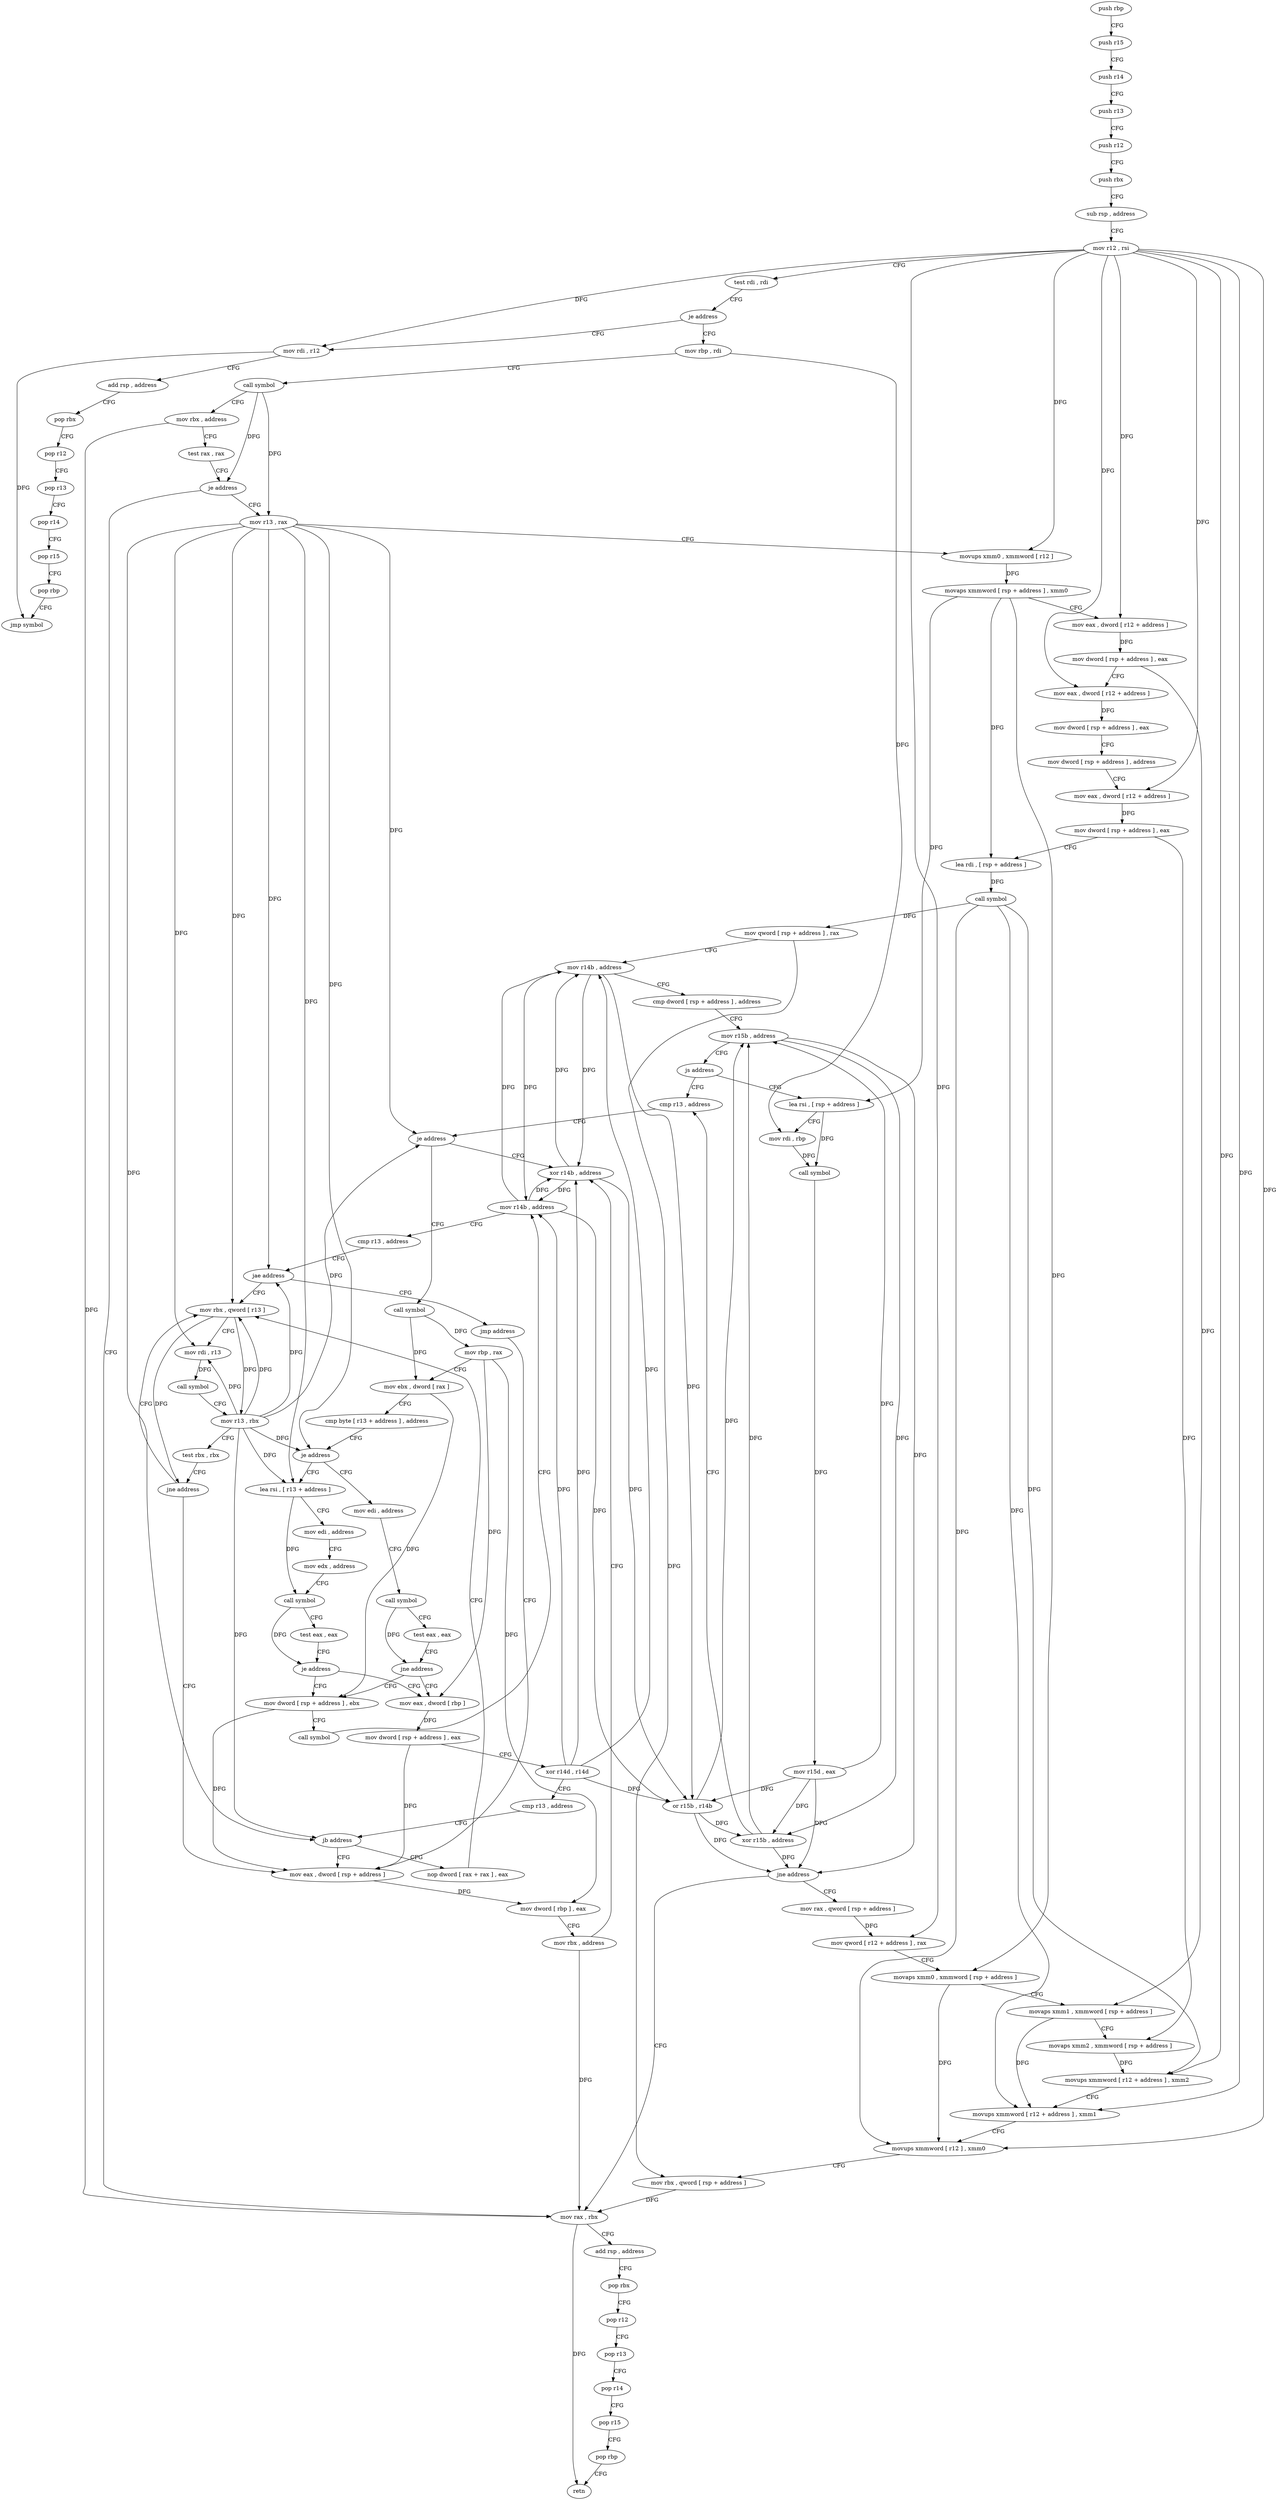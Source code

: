 digraph "func" {
"4388176" [label = "push rbp" ]
"4388177" [label = "push r15" ]
"4388179" [label = "push r14" ]
"4388181" [label = "push r13" ]
"4388183" [label = "push r12" ]
"4388185" [label = "push rbx" ]
"4388186" [label = "sub rsp , address" ]
"4388190" [label = "mov r12 , rsi" ]
"4388193" [label = "test rdi , rdi" ]
"4388196" [label = "je address" ]
"4388508" [label = "mov rdi , r12" ]
"4388202" [label = "mov rbp , rdi" ]
"4388511" [label = "add rsp , address" ]
"4388515" [label = "pop rbx" ]
"4388516" [label = "pop r12" ]
"4388518" [label = "pop r13" ]
"4388520" [label = "pop r14" ]
"4388522" [label = "pop r15" ]
"4388524" [label = "pop rbp" ]
"4388525" [label = "jmp symbol" ]
"4388205" [label = "call symbol" ]
"4388210" [label = "mov rbx , address" ]
"4388217" [label = "test rax , rax" ]
"4388220" [label = "je address" ]
"4388490" [label = "mov rax , rbx" ]
"4388226" [label = "mov r13 , rax" ]
"4388493" [label = "add rsp , address" ]
"4388497" [label = "pop rbx" ]
"4388498" [label = "pop r12" ]
"4388500" [label = "pop r13" ]
"4388502" [label = "pop r14" ]
"4388504" [label = "pop r15" ]
"4388506" [label = "pop rbp" ]
"4388507" [label = "retn" ]
"4388229" [label = "movups xmm0 , xmmword [ r12 ]" ]
"4388234" [label = "movaps xmmword [ rsp + address ] , xmm0" ]
"4388239" [label = "mov eax , dword [ r12 + address ]" ]
"4388244" [label = "mov dword [ rsp + address ] , eax" ]
"4388248" [label = "mov eax , dword [ r12 + address ]" ]
"4388253" [label = "mov dword [ rsp + address ] , eax" ]
"4388257" [label = "mov dword [ rsp + address ] , address" ]
"4388265" [label = "mov eax , dword [ r12 + address ]" ]
"4388270" [label = "mov dword [ rsp + address ] , eax" ]
"4388274" [label = "lea rdi , [ rsp + address ]" ]
"4388279" [label = "call symbol" ]
"4388284" [label = "mov qword [ rsp + address ] , rax" ]
"4388289" [label = "mov r14b , address" ]
"4388292" [label = "cmp dword [ rsp + address ] , address" ]
"4388297" [label = "mov r15b , address" ]
"4388300" [label = "js address" ]
"4388322" [label = "cmp r13 , address" ]
"4388302" [label = "lea rsi , [ rsp + address ]" ]
"4388326" [label = "je address" ]
"4388434" [label = "xor r14b , address" ]
"4388328" [label = "call symbol" ]
"4388307" [label = "mov rdi , rbp" ]
"4388310" [label = "call symbol" ]
"4388315" [label = "mov r15d , eax" ]
"4388318" [label = "xor r15b , address" ]
"4388438" [label = "or r15b , r14b" ]
"4388441" [label = "jne address" ]
"4388443" [label = "mov rax , qword [ rsp + address ]" ]
"4388333" [label = "mov rbp , rax" ]
"4388336" [label = "mov ebx , dword [ rax ]" ]
"4388338" [label = "cmp byte [ r13 + address ] , address" ]
"4388343" [label = "je address" ]
"4388530" [label = "mov edi , address" ]
"4388349" [label = "lea rsi , [ r13 + address ]" ]
"4388448" [label = "mov qword [ r12 + address ] , rax" ]
"4388453" [label = "movaps xmm0 , xmmword [ rsp + address ]" ]
"4388458" [label = "movaps xmm1 , xmmword [ rsp + address ]" ]
"4388463" [label = "movaps xmm2 , xmmword [ rsp + address ]" ]
"4388468" [label = "movups xmmword [ r12 + address ] , xmm2" ]
"4388474" [label = "movups xmmword [ r12 + address ] , xmm1" ]
"4388480" [label = "movups xmmword [ r12 ] , xmm0" ]
"4388485" [label = "mov rbx , qword [ rsp + address ]" ]
"4388535" [label = "call symbol" ]
"4388540" [label = "test eax , eax" ]
"4388542" [label = "jne address" ]
"4388376" [label = "mov eax , dword [ rbp ]" ]
"4388548" [label = "mov dword [ rsp + address ] , ebx" ]
"4388353" [label = "mov edi , address" ]
"4388358" [label = "mov edx , address" ]
"4388363" [label = "call symbol" ]
"4388368" [label = "test eax , eax" ]
"4388370" [label = "je address" ]
"4388379" [label = "mov dword [ rsp + address ] , eax" ]
"4388383" [label = "xor r14d , r14d" ]
"4388386" [label = "cmp r13 , address" ]
"4388390" [label = "jb address" ]
"4388420" [label = "mov eax , dword [ rsp + address ]" ]
"4388392" [label = "nop dword [ rax + rax ] , eax" ]
"4388552" [label = "call symbol" ]
"4388557" [label = "mov r14b , address" ]
"4388560" [label = "cmp r13 , address" ]
"4388564" [label = "jae address" ]
"4388400" [label = "mov rbx , qword [ r13 ]" ]
"4388570" [label = "jmp address" ]
"4388424" [label = "mov dword [ rbp ] , eax" ]
"4388427" [label = "mov rbx , address" ]
"4388404" [label = "mov rdi , r13" ]
"4388407" [label = "call symbol" ]
"4388412" [label = "mov r13 , rbx" ]
"4388415" [label = "test rbx , rbx" ]
"4388418" [label = "jne address" ]
"4388176" -> "4388177" [ label = "CFG" ]
"4388177" -> "4388179" [ label = "CFG" ]
"4388179" -> "4388181" [ label = "CFG" ]
"4388181" -> "4388183" [ label = "CFG" ]
"4388183" -> "4388185" [ label = "CFG" ]
"4388185" -> "4388186" [ label = "CFG" ]
"4388186" -> "4388190" [ label = "CFG" ]
"4388190" -> "4388193" [ label = "CFG" ]
"4388190" -> "4388508" [ label = "DFG" ]
"4388190" -> "4388229" [ label = "DFG" ]
"4388190" -> "4388239" [ label = "DFG" ]
"4388190" -> "4388248" [ label = "DFG" ]
"4388190" -> "4388265" [ label = "DFG" ]
"4388190" -> "4388448" [ label = "DFG" ]
"4388190" -> "4388468" [ label = "DFG" ]
"4388190" -> "4388474" [ label = "DFG" ]
"4388190" -> "4388480" [ label = "DFG" ]
"4388193" -> "4388196" [ label = "CFG" ]
"4388196" -> "4388508" [ label = "CFG" ]
"4388196" -> "4388202" [ label = "CFG" ]
"4388508" -> "4388511" [ label = "CFG" ]
"4388508" -> "4388525" [ label = "DFG" ]
"4388202" -> "4388205" [ label = "CFG" ]
"4388202" -> "4388307" [ label = "DFG" ]
"4388511" -> "4388515" [ label = "CFG" ]
"4388515" -> "4388516" [ label = "CFG" ]
"4388516" -> "4388518" [ label = "CFG" ]
"4388518" -> "4388520" [ label = "CFG" ]
"4388520" -> "4388522" [ label = "CFG" ]
"4388522" -> "4388524" [ label = "CFG" ]
"4388524" -> "4388525" [ label = "CFG" ]
"4388205" -> "4388210" [ label = "CFG" ]
"4388205" -> "4388220" [ label = "DFG" ]
"4388205" -> "4388226" [ label = "DFG" ]
"4388210" -> "4388217" [ label = "CFG" ]
"4388210" -> "4388490" [ label = "DFG" ]
"4388217" -> "4388220" [ label = "CFG" ]
"4388220" -> "4388490" [ label = "CFG" ]
"4388220" -> "4388226" [ label = "CFG" ]
"4388490" -> "4388493" [ label = "CFG" ]
"4388490" -> "4388507" [ label = "DFG" ]
"4388226" -> "4388229" [ label = "CFG" ]
"4388226" -> "4388326" [ label = "DFG" ]
"4388226" -> "4388343" [ label = "DFG" ]
"4388226" -> "4388349" [ label = "DFG" ]
"4388226" -> "4388390" [ label = "DFG" ]
"4388226" -> "4388564" [ label = "DFG" ]
"4388226" -> "4388400" [ label = "DFG" ]
"4388226" -> "4388404" [ label = "DFG" ]
"4388493" -> "4388497" [ label = "CFG" ]
"4388497" -> "4388498" [ label = "CFG" ]
"4388498" -> "4388500" [ label = "CFG" ]
"4388500" -> "4388502" [ label = "CFG" ]
"4388502" -> "4388504" [ label = "CFG" ]
"4388504" -> "4388506" [ label = "CFG" ]
"4388506" -> "4388507" [ label = "CFG" ]
"4388229" -> "4388234" [ label = "DFG" ]
"4388234" -> "4388239" [ label = "CFG" ]
"4388234" -> "4388453" [ label = "DFG" ]
"4388234" -> "4388274" [ label = "DFG" ]
"4388234" -> "4388302" [ label = "DFG" ]
"4388239" -> "4388244" [ label = "DFG" ]
"4388244" -> "4388248" [ label = "CFG" ]
"4388244" -> "4388458" [ label = "DFG" ]
"4388248" -> "4388253" [ label = "DFG" ]
"4388253" -> "4388257" [ label = "CFG" ]
"4388257" -> "4388265" [ label = "CFG" ]
"4388265" -> "4388270" [ label = "DFG" ]
"4388270" -> "4388274" [ label = "CFG" ]
"4388270" -> "4388463" [ label = "DFG" ]
"4388274" -> "4388279" [ label = "DFG" ]
"4388279" -> "4388284" [ label = "DFG" ]
"4388279" -> "4388480" [ label = "DFG" ]
"4388279" -> "4388474" [ label = "DFG" ]
"4388279" -> "4388468" [ label = "DFG" ]
"4388284" -> "4388289" [ label = "CFG" ]
"4388284" -> "4388485" [ label = "DFG" ]
"4388289" -> "4388292" [ label = "CFG" ]
"4388289" -> "4388434" [ label = "DFG" ]
"4388289" -> "4388438" [ label = "DFG" ]
"4388289" -> "4388557" [ label = "DFG" ]
"4388292" -> "4388297" [ label = "CFG" ]
"4388297" -> "4388300" [ label = "CFG" ]
"4388297" -> "4388318" [ label = "DFG" ]
"4388297" -> "4388441" [ label = "DFG" ]
"4388300" -> "4388322" [ label = "CFG" ]
"4388300" -> "4388302" [ label = "CFG" ]
"4388322" -> "4388326" [ label = "CFG" ]
"4388302" -> "4388307" [ label = "CFG" ]
"4388302" -> "4388310" [ label = "DFG" ]
"4388326" -> "4388434" [ label = "CFG" ]
"4388326" -> "4388328" [ label = "CFG" ]
"4388434" -> "4388438" [ label = "DFG" ]
"4388434" -> "4388289" [ label = "DFG" ]
"4388434" -> "4388557" [ label = "DFG" ]
"4388328" -> "4388333" [ label = "DFG" ]
"4388328" -> "4388336" [ label = "DFG" ]
"4388307" -> "4388310" [ label = "DFG" ]
"4388310" -> "4388315" [ label = "DFG" ]
"4388315" -> "4388318" [ label = "DFG" ]
"4388315" -> "4388297" [ label = "DFG" ]
"4388315" -> "4388438" [ label = "DFG" ]
"4388315" -> "4388441" [ label = "DFG" ]
"4388318" -> "4388322" [ label = "CFG" ]
"4388318" -> "4388297" [ label = "DFG" ]
"4388318" -> "4388441" [ label = "DFG" ]
"4388438" -> "4388441" [ label = "DFG" ]
"4388438" -> "4388297" [ label = "DFG" ]
"4388438" -> "4388318" [ label = "DFG" ]
"4388441" -> "4388490" [ label = "CFG" ]
"4388441" -> "4388443" [ label = "CFG" ]
"4388443" -> "4388448" [ label = "DFG" ]
"4388333" -> "4388336" [ label = "CFG" ]
"4388333" -> "4388376" [ label = "DFG" ]
"4388333" -> "4388424" [ label = "DFG" ]
"4388336" -> "4388338" [ label = "CFG" ]
"4388336" -> "4388548" [ label = "DFG" ]
"4388338" -> "4388343" [ label = "CFG" ]
"4388343" -> "4388530" [ label = "CFG" ]
"4388343" -> "4388349" [ label = "CFG" ]
"4388530" -> "4388535" [ label = "CFG" ]
"4388349" -> "4388353" [ label = "CFG" ]
"4388349" -> "4388363" [ label = "DFG" ]
"4388448" -> "4388453" [ label = "CFG" ]
"4388453" -> "4388458" [ label = "CFG" ]
"4388453" -> "4388480" [ label = "DFG" ]
"4388458" -> "4388463" [ label = "CFG" ]
"4388458" -> "4388474" [ label = "DFG" ]
"4388463" -> "4388468" [ label = "DFG" ]
"4388468" -> "4388474" [ label = "CFG" ]
"4388474" -> "4388480" [ label = "CFG" ]
"4388480" -> "4388485" [ label = "CFG" ]
"4388485" -> "4388490" [ label = "DFG" ]
"4388535" -> "4388540" [ label = "CFG" ]
"4388535" -> "4388542" [ label = "DFG" ]
"4388540" -> "4388542" [ label = "CFG" ]
"4388542" -> "4388376" [ label = "CFG" ]
"4388542" -> "4388548" [ label = "CFG" ]
"4388376" -> "4388379" [ label = "DFG" ]
"4388548" -> "4388552" [ label = "CFG" ]
"4388548" -> "4388420" [ label = "DFG" ]
"4388353" -> "4388358" [ label = "CFG" ]
"4388358" -> "4388363" [ label = "CFG" ]
"4388363" -> "4388368" [ label = "CFG" ]
"4388363" -> "4388370" [ label = "DFG" ]
"4388368" -> "4388370" [ label = "CFG" ]
"4388370" -> "4388548" [ label = "CFG" ]
"4388370" -> "4388376" [ label = "CFG" ]
"4388379" -> "4388383" [ label = "CFG" ]
"4388379" -> "4388420" [ label = "DFG" ]
"4388383" -> "4388386" [ label = "CFG" ]
"4388383" -> "4388289" [ label = "DFG" ]
"4388383" -> "4388434" [ label = "DFG" ]
"4388383" -> "4388438" [ label = "DFG" ]
"4388383" -> "4388557" [ label = "DFG" ]
"4388386" -> "4388390" [ label = "CFG" ]
"4388390" -> "4388420" [ label = "CFG" ]
"4388390" -> "4388392" [ label = "CFG" ]
"4388420" -> "4388424" [ label = "DFG" ]
"4388392" -> "4388400" [ label = "CFG" ]
"4388552" -> "4388557" [ label = "CFG" ]
"4388557" -> "4388560" [ label = "CFG" ]
"4388557" -> "4388289" [ label = "DFG" ]
"4388557" -> "4388434" [ label = "DFG" ]
"4388557" -> "4388438" [ label = "DFG" ]
"4388560" -> "4388564" [ label = "CFG" ]
"4388564" -> "4388400" [ label = "CFG" ]
"4388564" -> "4388570" [ label = "CFG" ]
"4388400" -> "4388404" [ label = "CFG" ]
"4388400" -> "4388412" [ label = "DFG" ]
"4388400" -> "4388418" [ label = "DFG" ]
"4388570" -> "4388420" [ label = "CFG" ]
"4388424" -> "4388427" [ label = "CFG" ]
"4388427" -> "4388434" [ label = "CFG" ]
"4388427" -> "4388490" [ label = "DFG" ]
"4388404" -> "4388407" [ label = "DFG" ]
"4388407" -> "4388412" [ label = "CFG" ]
"4388412" -> "4388415" [ label = "CFG" ]
"4388412" -> "4388326" [ label = "DFG" ]
"4388412" -> "4388343" [ label = "DFG" ]
"4388412" -> "4388349" [ label = "DFG" ]
"4388412" -> "4388390" [ label = "DFG" ]
"4388412" -> "4388564" [ label = "DFG" ]
"4388412" -> "4388400" [ label = "DFG" ]
"4388412" -> "4388404" [ label = "DFG" ]
"4388415" -> "4388418" [ label = "CFG" ]
"4388418" -> "4388400" [ label = "CFG" ]
"4388418" -> "4388420" [ label = "CFG" ]
}
